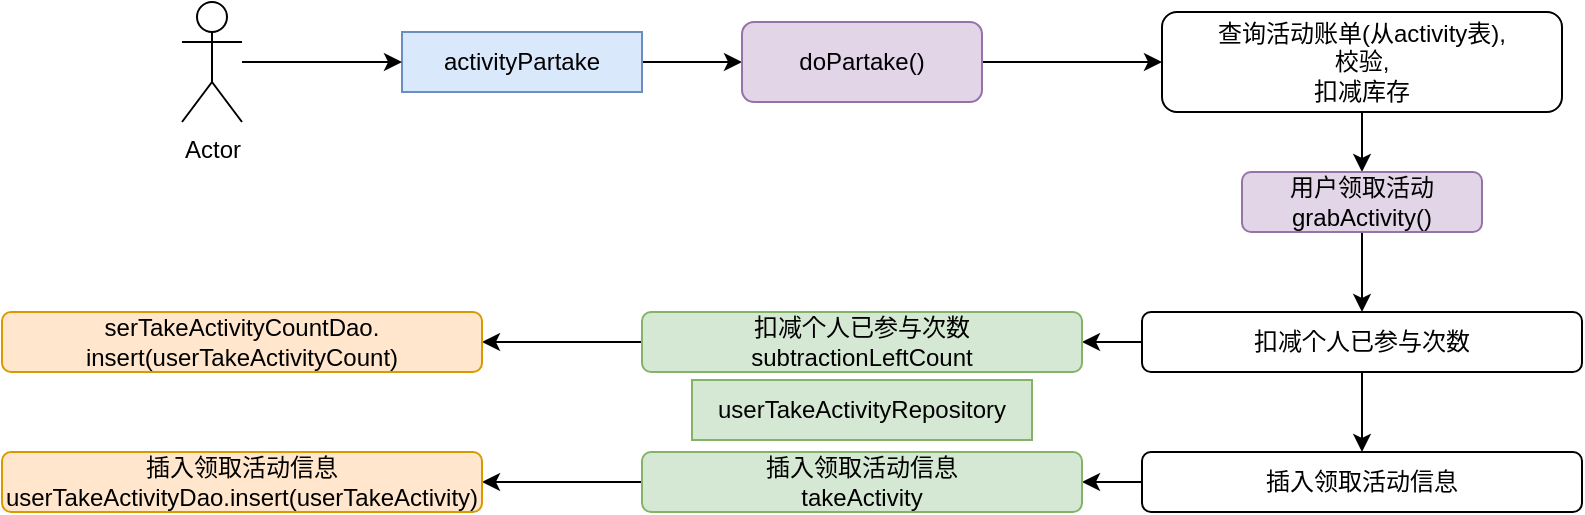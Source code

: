 <mxfile version="21.6.5" type="github">
  <diagram id="C5RBs43oDa-KdzZeNtuy" name="Page-1">
    <mxGraphModel dx="1779" dy="571" grid="1" gridSize="10" guides="1" tooltips="1" connect="1" arrows="1" fold="1" page="1" pageScale="1" pageWidth="827" pageHeight="1169" math="0" shadow="0">
      <root>
        <mxCell id="WIyWlLk6GJQsqaUBKTNV-0" />
        <mxCell id="WIyWlLk6GJQsqaUBKTNV-1" parent="WIyWlLk6GJQsqaUBKTNV-0" />
        <mxCell id="PrX8U-TaPz2yNPLpfvU8-28" value="" style="edgeStyle=orthogonalEdgeStyle;rounded=0;orthogonalLoop=1;jettySize=auto;html=1;" edge="1" parent="WIyWlLk6GJQsqaUBKTNV-1" source="PrX8U-TaPz2yNPLpfvU8-0" target="PrX8U-TaPz2yNPLpfvU8-4">
          <mxGeometry relative="1" as="geometry" />
        </mxCell>
        <mxCell id="PrX8U-TaPz2yNPLpfvU8-0" value="activityPartake" style="rounded=0;whiteSpace=wrap;html=1;fillColor=#dae8fc;strokeColor=#6c8ebf;" vertex="1" parent="WIyWlLk6GJQsqaUBKTNV-1">
          <mxGeometry x="-10" y="300" width="120" height="30" as="geometry" />
        </mxCell>
        <mxCell id="PrX8U-TaPz2yNPLpfvU8-18" value="" style="edgeStyle=orthogonalEdgeStyle;rounded=0;orthogonalLoop=1;jettySize=auto;html=1;" edge="1" parent="WIyWlLk6GJQsqaUBKTNV-1" source="PrX8U-TaPz2yNPLpfvU8-1" target="PrX8U-TaPz2yNPLpfvU8-0">
          <mxGeometry relative="1" as="geometry" />
        </mxCell>
        <mxCell id="PrX8U-TaPz2yNPLpfvU8-1" value="Actor" style="shape=umlActor;verticalLabelPosition=bottom;verticalAlign=top;html=1;outlineConnect=0;" vertex="1" parent="WIyWlLk6GJQsqaUBKTNV-1">
          <mxGeometry x="-120" y="285" width="30" height="60" as="geometry" />
        </mxCell>
        <mxCell id="PrX8U-TaPz2yNPLpfvU8-6" value="" style="edgeStyle=orthogonalEdgeStyle;rounded=0;orthogonalLoop=1;jettySize=auto;html=1;" edge="1" parent="WIyWlLk6GJQsqaUBKTNV-1" source="PrX8U-TaPz2yNPLpfvU8-4" target="PrX8U-TaPz2yNPLpfvU8-5">
          <mxGeometry relative="1" as="geometry" />
        </mxCell>
        <mxCell id="PrX8U-TaPz2yNPLpfvU8-4" value="doPartake()" style="rounded=1;whiteSpace=wrap;html=1;fillColor=#e1d5e7;strokeColor=#9673a6;" vertex="1" parent="WIyWlLk6GJQsqaUBKTNV-1">
          <mxGeometry x="160" y="295" width="120" height="40" as="geometry" />
        </mxCell>
        <mxCell id="PrX8U-TaPz2yNPLpfvU8-8" value="" style="edgeStyle=orthogonalEdgeStyle;rounded=0;orthogonalLoop=1;jettySize=auto;html=1;" edge="1" parent="WIyWlLk6GJQsqaUBKTNV-1" source="PrX8U-TaPz2yNPLpfvU8-5" target="PrX8U-TaPz2yNPLpfvU8-7">
          <mxGeometry relative="1" as="geometry" />
        </mxCell>
        <mxCell id="PrX8U-TaPz2yNPLpfvU8-5" value="查询活动账单(从activity表),&lt;br&gt;校验,&lt;br&gt;扣减库存" style="rounded=1;whiteSpace=wrap;html=1;" vertex="1" parent="WIyWlLk6GJQsqaUBKTNV-1">
          <mxGeometry x="370" y="290" width="200" height="50" as="geometry" />
        </mxCell>
        <mxCell id="PrX8U-TaPz2yNPLpfvU8-10" value="" style="edgeStyle=orthogonalEdgeStyle;rounded=0;orthogonalLoop=1;jettySize=auto;html=1;" edge="1" parent="WIyWlLk6GJQsqaUBKTNV-1" source="PrX8U-TaPz2yNPLpfvU8-7" target="PrX8U-TaPz2yNPLpfvU8-9">
          <mxGeometry relative="1" as="geometry" />
        </mxCell>
        <mxCell id="PrX8U-TaPz2yNPLpfvU8-7" value="用户领取活动&lt;br&gt;grabActivity()" style="rounded=1;whiteSpace=wrap;html=1;fillColor=#e1d5e7;strokeColor=#9673a6;" vertex="1" parent="WIyWlLk6GJQsqaUBKTNV-1">
          <mxGeometry x="410" y="370" width="120" height="30" as="geometry" />
        </mxCell>
        <mxCell id="PrX8U-TaPz2yNPLpfvU8-14" value="" style="edgeStyle=orthogonalEdgeStyle;rounded=0;orthogonalLoop=1;jettySize=auto;html=1;" edge="1" parent="WIyWlLk6GJQsqaUBKTNV-1" source="PrX8U-TaPz2yNPLpfvU8-9" target="PrX8U-TaPz2yNPLpfvU8-13">
          <mxGeometry relative="1" as="geometry" />
        </mxCell>
        <mxCell id="PrX8U-TaPz2yNPLpfvU8-20" value="" style="edgeStyle=orthogonalEdgeStyle;rounded=0;orthogonalLoop=1;jettySize=auto;html=1;" edge="1" parent="WIyWlLk6GJQsqaUBKTNV-1" source="PrX8U-TaPz2yNPLpfvU8-9" target="PrX8U-TaPz2yNPLpfvU8-19">
          <mxGeometry relative="1" as="geometry" />
        </mxCell>
        <mxCell id="PrX8U-TaPz2yNPLpfvU8-9" value="扣减个人已参与次数" style="rounded=1;whiteSpace=wrap;html=1;" vertex="1" parent="WIyWlLk6GJQsqaUBKTNV-1">
          <mxGeometry x="360" y="440" width="220" height="30" as="geometry" />
        </mxCell>
        <mxCell id="PrX8U-TaPz2yNPLpfvU8-22" value="" style="edgeStyle=orthogonalEdgeStyle;rounded=0;orthogonalLoop=1;jettySize=auto;html=1;" edge="1" parent="WIyWlLk6GJQsqaUBKTNV-1" source="PrX8U-TaPz2yNPLpfvU8-13" target="PrX8U-TaPz2yNPLpfvU8-21">
          <mxGeometry relative="1" as="geometry" />
        </mxCell>
        <mxCell id="PrX8U-TaPz2yNPLpfvU8-13" value="插入领取活动信息" style="rounded=1;whiteSpace=wrap;html=1;" vertex="1" parent="WIyWlLk6GJQsqaUBKTNV-1">
          <mxGeometry x="360" y="510" width="220" height="30" as="geometry" />
        </mxCell>
        <mxCell id="PrX8U-TaPz2yNPLpfvU8-15" value="userTakeActivityRepository" style="rounded=0;whiteSpace=wrap;html=1;fillColor=#d5e8d4;strokeColor=#82b366;" vertex="1" parent="WIyWlLk6GJQsqaUBKTNV-1">
          <mxGeometry x="135" y="474" width="170" height="30" as="geometry" />
        </mxCell>
        <mxCell id="PrX8U-TaPz2yNPLpfvU8-25" value="" style="edgeStyle=orthogonalEdgeStyle;rounded=0;orthogonalLoop=1;jettySize=auto;html=1;" edge="1" parent="WIyWlLk6GJQsqaUBKTNV-1" source="PrX8U-TaPz2yNPLpfvU8-19" target="PrX8U-TaPz2yNPLpfvU8-24">
          <mxGeometry relative="1" as="geometry" />
        </mxCell>
        <mxCell id="PrX8U-TaPz2yNPLpfvU8-19" value="扣减个人已参与次数&lt;br&gt;subtractionLeftCount" style="rounded=1;whiteSpace=wrap;html=1;fillColor=#d5e8d4;strokeColor=#82b366;" vertex="1" parent="WIyWlLk6GJQsqaUBKTNV-1">
          <mxGeometry x="110" y="440" width="220" height="30" as="geometry" />
        </mxCell>
        <mxCell id="PrX8U-TaPz2yNPLpfvU8-27" value="" style="edgeStyle=orthogonalEdgeStyle;rounded=0;orthogonalLoop=1;jettySize=auto;html=1;" edge="1" parent="WIyWlLk6GJQsqaUBKTNV-1" source="PrX8U-TaPz2yNPLpfvU8-21" target="PrX8U-TaPz2yNPLpfvU8-26">
          <mxGeometry relative="1" as="geometry" />
        </mxCell>
        <mxCell id="PrX8U-TaPz2yNPLpfvU8-21" value="插入领取活动信息&lt;br&gt;takeActivity" style="rounded=1;whiteSpace=wrap;html=1;fillColor=#d5e8d4;strokeColor=#82b366;" vertex="1" parent="WIyWlLk6GJQsqaUBKTNV-1">
          <mxGeometry x="110" y="510" width="220" height="30" as="geometry" />
        </mxCell>
        <mxCell id="PrX8U-TaPz2yNPLpfvU8-24" value="serTakeActivityCountDao.&lt;br&gt;insert(userTakeActivityCount)" style="rounded=1;whiteSpace=wrap;html=1;fillColor=#ffe6cc;strokeColor=#d79b00;" vertex="1" parent="WIyWlLk6GJQsqaUBKTNV-1">
          <mxGeometry x="-210" y="440" width="240" height="30" as="geometry" />
        </mxCell>
        <mxCell id="PrX8U-TaPz2yNPLpfvU8-26" value="插入领取活动信息&lt;br&gt;userTakeActivityDao.insert(userTakeActivity)" style="rounded=1;whiteSpace=wrap;html=1;fillColor=#ffe6cc;strokeColor=#d79b00;" vertex="1" parent="WIyWlLk6GJQsqaUBKTNV-1">
          <mxGeometry x="-210" y="510" width="240" height="30" as="geometry" />
        </mxCell>
      </root>
    </mxGraphModel>
  </diagram>
</mxfile>
